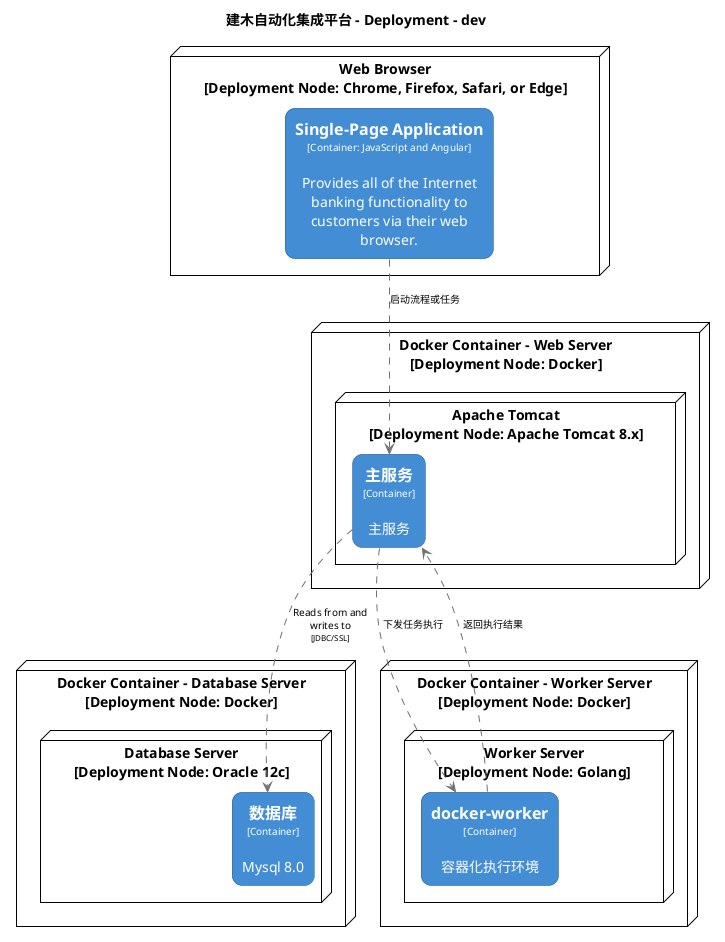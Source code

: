 @startuml(id=DevelopmentDeployment)
title 建木自动化集成平台 - Deployment - dev

skinparam {
  shadowing false
  arrowFontSize 10
  defaultTextAlignment center
  wrapWidth 200
  maxMessageSize 100
}
hide stereotype
top to bottom direction
skinparam node<<44>> {
  BackgroundColor #ffffff
  FontColor #000000
  BorderColor #000000
  roundCorner 20
}
skinparam rectangle<<45>> {
  BackgroundColor #438dd5
  FontColor #ffffff
  BorderColor #2E6295
  roundCorner 20
}
skinparam node<<47>> {
  BackgroundColor #ffffff
  FontColor #000000
  BorderColor #000000
  roundCorner 20
}
skinparam node<<48>> {
  BackgroundColor #ffffff
  FontColor #000000
  BorderColor #000000
  roundCorner 20
}
skinparam rectangle<<49>> {
  BackgroundColor #438dd5
  FontColor #ffffff
  BorderColor #2E6295
  roundCorner 20
}
skinparam node<<51>> {
  BackgroundColor #ffffff
  FontColor #000000
  BorderColor #000000
  roundCorner 20
}
skinparam node<<41>> {
  BackgroundColor #ffffff
  FontColor #000000
  BorderColor #000000
  roundCorner 20
}
skinparam node<<52>> {
  BackgroundColor #ffffff
  FontColor #000000
  BorderColor #000000
  roundCorner 20
}
skinparam rectangle<<42>> {
  BackgroundColor #438dd5
  FontColor #ffffff
  BorderColor #2E6295
  roundCorner 20
}
skinparam rectangle<<53>> {
  BackgroundColor #438dd5
  FontColor #ffffff
  BorderColor #2E6295
  roundCorner 20
}
skinparam node<<43>> {
  BackgroundColor #ffffff
  FontColor #000000
  BorderColor #000000
  roundCorner 20
}
node "Docker Container - Database Server\n[Deployment Node: Docker]" <<47>> as 47 {
  node "Database Server\n[Deployment Node: Oracle 12c]" <<48>> as 48 {
    rectangle "==数据库\n<size:10>[Container]</size>\n\nMysql 8.0" <<49>> as 49
  }
}
node "Docker Container - Web Server\n[Deployment Node: Docker]" <<43>> as 43 {
  node "Apache Tomcat\n[Deployment Node: Apache Tomcat 8.x]" <<44>> as 44 {
    rectangle "==主服务\n<size:10>[Container]</size>\n\n主服务" <<45>> as 45
  }
}
node "Docker Container - Worker Server\n[Deployment Node: Docker]" <<51>> as 51 {
  node "Worker Server\n[Deployment Node: Golang]" <<52>> as 52 {
    rectangle "==docker-worker\n<size:10>[Container]</size>\n\n容器化执行环境" <<53>> as 53
  }
}
node "Web Browser\n[Deployment Node: Chrome, Firefox, Safari, or Edge]" <<41>> as 41 {
  rectangle "==Single-Page Application\n<size:10>[Container: JavaScript and Angular]</size>\n\nProvides all of the Internet banking functionality to customers via their web browser." <<42>> as 42
}
42 .[#707070].> 45 : "启动流程或任务"
53 .[#707070].> 45 : "返回执行结果"
45 .[#707070].> 53 : "下发任务执行"
45 .[#707070].> 49 : "Reads from and writes to\n<size:8>[JDBC/SSL]</size>"
@enduml